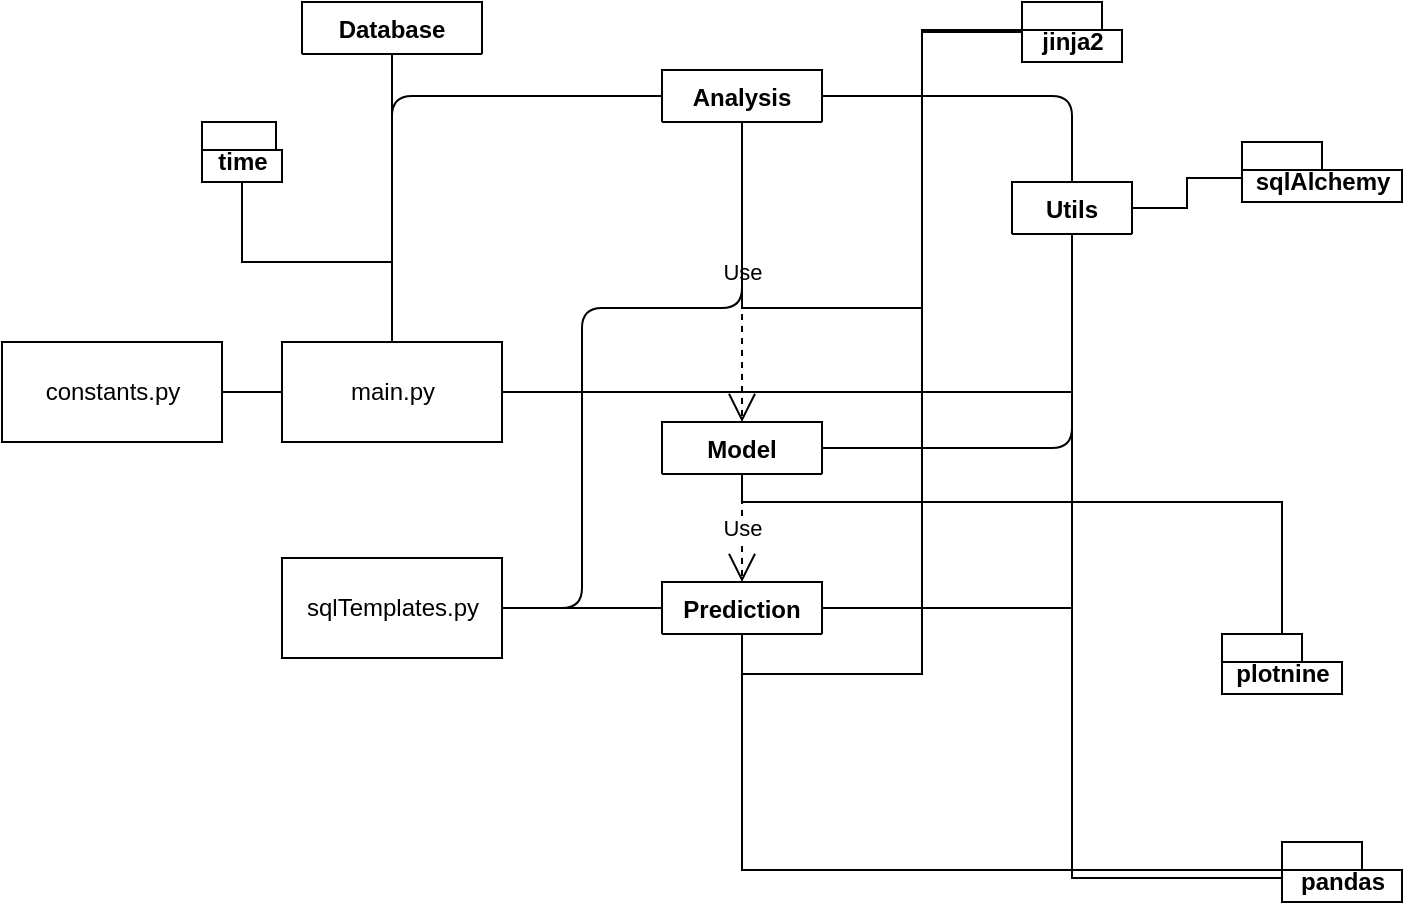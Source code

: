 <mxfile version="14.4.9" type="github">
  <diagram id="C5RBs43oDa-KdzZeNtuy" name="Page-1">
    <mxGraphModel dx="1002" dy="683" grid="1" gridSize="10" guides="1" tooltips="1" connect="1" arrows="1" fold="1" page="1" pageScale="1" pageWidth="827" pageHeight="1169" math="0" shadow="0">
      <root>
        <mxCell id="WIyWlLk6GJQsqaUBKTNV-0" />
        <mxCell id="WIyWlLk6GJQsqaUBKTNV-1" parent="WIyWlLk6GJQsqaUBKTNV-0" />
        <mxCell id="Bsu9NjQxNURBnWHIHruh-0" value="Database" style="swimlane;fontStyle=1;align=center;verticalAlign=top;childLayout=stackLayout;horizontal=1;startSize=26;horizontalStack=0;resizeParent=1;resizeParentMax=0;resizeLast=0;collapsible=1;marginBottom=0;direction=east;" vertex="1" collapsed="1" parent="WIyWlLk6GJQsqaUBKTNV-1">
          <mxGeometry x="200" y="110" width="90" height="26" as="geometry">
            <mxRectangle x="100" y="110" width="160" height="112" as="alternateBounds" />
          </mxGeometry>
        </mxCell>
        <mxCell id="Bsu9NjQxNURBnWHIHruh-1" value="+ field: db_connection" style="text;strokeColor=none;fillColor=none;align=left;verticalAlign=top;spacingLeft=4;spacingRight=4;overflow=hidden;rotatable=0;points=[[0,0.5],[1,0.5]];portConstraint=eastwest;" vertex="1" parent="Bsu9NjQxNURBnWHIHruh-0">
          <mxGeometry y="26" width="90" height="26" as="geometry" />
        </mxCell>
        <mxCell id="Bsu9NjQxNURBnWHIHruh-4" value="+ field: engine" style="text;strokeColor=none;fillColor=none;align=left;verticalAlign=top;spacingLeft=4;spacingRight=4;overflow=hidden;rotatable=0;points=[[0,0.5],[1,0.5]];portConstraint=eastwest;" vertex="1" parent="Bsu9NjQxNURBnWHIHruh-0">
          <mxGeometry y="52" width="90" height="26" as="geometry" />
        </mxCell>
        <mxCell id="Bsu9NjQxNURBnWHIHruh-2" value="" style="line;strokeWidth=1;fillColor=none;align=left;verticalAlign=middle;spacingTop=-1;spacingLeft=3;spacingRight=3;rotatable=0;labelPosition=right;points=[];portConstraint=eastwest;" vertex="1" parent="Bsu9NjQxNURBnWHIHruh-0">
          <mxGeometry y="78" width="90" height="8" as="geometry" />
        </mxCell>
        <mxCell id="Bsu9NjQxNURBnWHIHruh-3" value="+ import_df(self,dataframe,name):" style="text;strokeColor=none;fillColor=none;align=left;verticalAlign=top;spacingLeft=4;spacingRight=4;overflow=hidden;rotatable=0;points=[[0,0.5],[1,0.5]];portConstraint=eastwest;" vertex="1" parent="Bsu9NjQxNURBnWHIHruh-0">
          <mxGeometry y="86" width="90" height="26" as="geometry" />
        </mxCell>
        <mxCell id="Bsu9NjQxNURBnWHIHruh-5" value="Analysis" style="swimlane;fontStyle=1;align=center;verticalAlign=top;childLayout=stackLayout;horizontal=1;startSize=26;horizontalStack=0;resizeParent=1;resizeParentMax=0;resizeLast=0;collapsible=1;marginBottom=0;direction=east;" vertex="1" collapsed="1" parent="WIyWlLk6GJQsqaUBKTNV-1">
          <mxGeometry x="380" y="144" width="80" height="26" as="geometry">
            <mxRectangle x="370" y="110" width="160" height="528" as="alternateBounds" />
          </mxGeometry>
        </mxCell>
        <mxCell id="Bsu9NjQxNURBnWHIHruh-6" value="+ field: engine" style="text;strokeColor=none;fillColor=none;align=left;verticalAlign=top;spacingLeft=4;spacingRight=4;overflow=hidden;rotatable=0;points=[[0,0.5],[1,0.5]];portConstraint=eastwest;" vertex="1" parent="Bsu9NjQxNURBnWHIHruh-5">
          <mxGeometry y="26" width="80" height="26" as="geometry" />
        </mxCell>
        <mxCell id="Bsu9NjQxNURBnWHIHruh-7" value="+ field: dataset" style="text;strokeColor=none;fillColor=none;align=left;verticalAlign=top;spacingLeft=4;spacingRight=4;overflow=hidden;rotatable=0;points=[[0,0.5],[1,0.5]];portConstraint=eastwest;" vertex="1" parent="Bsu9NjQxNURBnWHIHruh-5">
          <mxGeometry y="52" width="80" height="26" as="geometry" />
        </mxCell>
        <mxCell id="Bsu9NjQxNURBnWHIHruh-22" value="+ field: model_id" style="text;strokeColor=none;fillColor=none;align=left;verticalAlign=top;spacingLeft=4;spacingRight=4;overflow=hidden;rotatable=0;points=[[0,0.5],[1,0.5]];portConstraint=eastwest;" vertex="1" parent="Bsu9NjQxNURBnWHIHruh-5">
          <mxGeometry y="78" width="80" height="26" as="geometry" />
        </mxCell>
        <mxCell id="Bsu9NjQxNURBnWHIHruh-12" value="+ field: seed" style="text;strokeColor=none;fillColor=none;align=left;verticalAlign=top;spacingLeft=4;spacingRight=4;overflow=hidden;rotatable=0;points=[[0,0.5],[1,0.5]];portConstraint=eastwest;" vertex="1" parent="Bsu9NjQxNURBnWHIHruh-5">
          <mxGeometry y="104" width="80" height="26" as="geometry" />
        </mxCell>
        <mxCell id="Bsu9NjQxNURBnWHIHruh-23" value="+ field: ratio" style="text;strokeColor=none;fillColor=none;align=left;verticalAlign=top;spacingLeft=4;spacingRight=4;overflow=hidden;rotatable=0;points=[[0,0.5],[1,0.5]];portConstraint=eastwest;" vertex="1" parent="Bsu9NjQxNURBnWHIHruh-5">
          <mxGeometry y="130" width="80" height="26" as="geometry" />
        </mxCell>
        <mxCell id="Bsu9NjQxNURBnWHIHruh-11" value="+ field: train" style="text;strokeColor=none;fillColor=none;align=left;verticalAlign=top;spacingLeft=4;spacingRight=4;overflow=hidden;rotatable=0;points=[[0,0.5],[1,0.5]];portConstraint=eastwest;" vertex="1" parent="Bsu9NjQxNURBnWHIHruh-5">
          <mxGeometry y="156" width="80" height="26" as="geometry" />
        </mxCell>
        <mxCell id="Bsu9NjQxNURBnWHIHruh-13" value="+ field: eval" style="text;strokeColor=none;fillColor=none;align=left;verticalAlign=top;spacingLeft=4;spacingRight=4;overflow=hidden;rotatable=0;points=[[0,0.5],[1,0.5]];portConstraint=eastwest;" vertex="1" parent="Bsu9NjQxNURBnWHIHruh-5">
          <mxGeometry y="182" width="80" height="26" as="geometry" />
        </mxCell>
        <mxCell id="Bsu9NjQxNURBnWHIHruh-81" value="+ field: target" style="text;strokeColor=none;fillColor=none;align=left;verticalAlign=top;spacingLeft=4;spacingRight=4;overflow=hidden;rotatable=0;points=[[0,0.5],[1,0.5]];portConstraint=eastwest;" vertex="1" parent="Bsu9NjQxNURBnWHIHruh-5">
          <mxGeometry y="208" width="80" height="26" as="geometry" />
        </mxCell>
        <mxCell id="Bsu9NjQxNURBnWHIHruh-82" value="+ field: catFeatures" style="text;strokeColor=none;fillColor=none;align=left;verticalAlign=top;spacingLeft=4;spacingRight=4;overflow=hidden;rotatable=0;points=[[0,0.5],[1,0.5]];portConstraint=eastwest;" vertex="1" parent="Bsu9NjQxNURBnWHIHruh-5">
          <mxGeometry y="234" width="80" height="26" as="geometry" />
        </mxCell>
        <mxCell id="Bsu9NjQxNURBnWHIHruh-83" value="+ field: numFeatures" style="text;strokeColor=none;fillColor=none;align=left;verticalAlign=top;spacingLeft=4;spacingRight=4;overflow=hidden;rotatable=0;points=[[0,0.5],[1,0.5]];portConstraint=eastwest;" vertex="1" parent="Bsu9NjQxNURBnWHIHruh-5">
          <mxGeometry y="260" width="80" height="26" as="geometry" />
        </mxCell>
        <mxCell id="Bsu9NjQxNURBnWHIHruh-84" value="+ field: bins" style="text;strokeColor=none;fillColor=none;align=left;verticalAlign=top;spacingLeft=4;spacingRight=4;overflow=hidden;rotatable=0;points=[[0,0.5],[1,0.5]];portConstraint=eastwest;" vertex="1" parent="Bsu9NjQxNURBnWHIHruh-5">
          <mxGeometry y="286" width="80" height="26" as="geometry" />
        </mxCell>
        <mxCell id="Bsu9NjQxNURBnWHIHruh-8" value="" style="line;strokeWidth=1;fillColor=none;align=left;verticalAlign=middle;spacingTop=-1;spacingLeft=3;spacingRight=3;rotatable=0;labelPosition=right;points=[];portConstraint=eastwest;" vertex="1" parent="Bsu9NjQxNURBnWHIHruh-5">
          <mxGeometry y="312" width="80" height="8" as="geometry" />
        </mxCell>
        <mxCell id="Bsu9NjQxNURBnWHIHruh-9" value="+ get_cat_feat(self)" style="text;strokeColor=none;fillColor=none;align=left;verticalAlign=top;spacingLeft=4;spacingRight=4;overflow=hidden;rotatable=0;points=[[0,0.5],[1,0.5]];portConstraint=eastwest;" vertex="1" parent="Bsu9NjQxNURBnWHIHruh-5">
          <mxGeometry y="320" width="80" height="26" as="geometry" />
        </mxCell>
        <mxCell id="Bsu9NjQxNURBnWHIHruh-15" value="+ get_num_feat(self)" style="text;strokeColor=none;fillColor=none;align=left;verticalAlign=top;spacingLeft=4;spacingRight=4;overflow=hidden;rotatable=0;points=[[0,0.5],[1,0.5]];portConstraint=eastwest;" vertex="1" parent="Bsu9NjQxNURBnWHIHruh-5">
          <mxGeometry y="346" width="80" height="26" as="geometry" />
        </mxCell>
        <mxCell id="Bsu9NjQxNURBnWHIHruh-16" value="+ drop(self)" style="text;strokeColor=none;fillColor=none;align=left;verticalAlign=top;spacingLeft=4;spacingRight=4;overflow=hidden;rotatable=0;points=[[0,0.5],[1,0.5]];portConstraint=eastwest;" vertex="1" parent="Bsu9NjQxNURBnWHIHruh-5">
          <mxGeometry y="372" width="80" height="26" as="geometry" />
        </mxCell>
        <mxCell id="Bsu9NjQxNURBnWHIHruh-17" value="+ train_test_split(self)" style="text;strokeColor=none;fillColor=none;align=left;verticalAlign=top;spacingLeft=4;spacingRight=4;overflow=hidden;rotatable=0;points=[[0,0.5],[1,0.5]];portConstraint=eastwest;" vertex="1" parent="Bsu9NjQxNURBnWHIHruh-5">
          <mxGeometry y="398" width="80" height="26" as="geometry" />
        </mxCell>
        <mxCell id="Bsu9NjQxNURBnWHIHruh-18" value="+ train_test_split(self)" style="text;strokeColor=none;fillColor=none;align=left;verticalAlign=top;spacingLeft=4;spacingRight=4;overflow=hidden;rotatable=0;points=[[0,0.5],[1,0.5]];portConstraint=eastwest;" vertex="1" parent="Bsu9NjQxNURBnWHIHruh-5">
          <mxGeometry y="424" width="80" height="26" as="geometry" />
        </mxCell>
        <mxCell id="Bsu9NjQxNURBnWHIHruh-19" value="+ rank(self,table_train,catFeatures,numFeatures,bins)" style="text;strokeColor=none;fillColor=none;align=left;verticalAlign=top;spacingLeft=4;spacingRight=4;overflow=hidden;rotatable=0;points=[[0,0.5],[1,0.5]];portConstraint=eastwest;" vertex="1" parent="Bsu9NjQxNURBnWHIHruh-5">
          <mxGeometry y="450" width="80" height="26" as="geometry" />
        </mxCell>
        <mxCell id="Bsu9NjQxNURBnWHIHruh-20" value="+ estimate(self,catFeatures,bins,numFeatures)" style="text;strokeColor=none;fillColor=none;align=left;verticalAlign=top;spacingLeft=4;spacingRight=4;overflow=hidden;rotatable=0;points=[[0,0.5],[1,0.5]];portConstraint=eastwest;" vertex="1" parent="Bsu9NjQxNURBnWHIHruh-5">
          <mxGeometry y="476" width="80" height="26" as="geometry" />
        </mxCell>
        <mxCell id="Bsu9NjQxNURBnWHIHruh-21" value="+ estimate(self,catFeatures,bins,numFeatures)" style="text;strokeColor=none;fillColor=none;align=left;verticalAlign=top;spacingLeft=4;spacingRight=4;overflow=hidden;rotatable=0;points=[[0,0.5],[1,0.5]];portConstraint=eastwest;" vertex="1" parent="Bsu9NjQxNURBnWHIHruh-5">
          <mxGeometry y="502" width="80" height="26" as="geometry" />
        </mxCell>
        <mxCell id="Bsu9NjQxNURBnWHIHruh-28" value="Model" style="swimlane;fontStyle=1;align=center;verticalAlign=top;childLayout=stackLayout;horizontal=1;startSize=26;horizontalStack=0;resizeParent=1;resizeParentMax=0;resizeLast=0;collapsible=1;marginBottom=0;direction=east;" vertex="1" collapsed="1" parent="WIyWlLk6GJQsqaUBKTNV-1">
          <mxGeometry x="380" y="320" width="80" height="26" as="geometry">
            <mxRectangle x="240" y="140" width="160" height="242" as="alternateBounds" />
          </mxGeometry>
        </mxCell>
        <mxCell id="Bsu9NjQxNURBnWHIHruh-29" value="+ field: analysis" style="text;strokeColor=none;fillColor=none;align=left;verticalAlign=top;spacingLeft=4;spacingRight=4;overflow=hidden;rotatable=0;points=[[0,0.5],[1,0.5]];portConstraint=eastwest;" vertex="1" parent="Bsu9NjQxNURBnWHIHruh-28">
          <mxGeometry y="26" width="80" height="26" as="geometry" />
        </mxCell>
        <mxCell id="Bsu9NjQxNURBnWHIHruh-51" value="+ field: catFeatures" style="text;strokeColor=none;fillColor=none;align=left;verticalAlign=top;spacingLeft=4;spacingRight=4;overflow=hidden;rotatable=0;points=[[0,0.5],[1,0.5]];portConstraint=eastwest;" vertex="1" parent="Bsu9NjQxNURBnWHIHruh-28">
          <mxGeometry y="52" width="80" height="26" as="geometry" />
        </mxCell>
        <mxCell id="Bsu9NjQxNURBnWHIHruh-52" value="+ field: numFeatures" style="text;strokeColor=none;fillColor=none;align=left;verticalAlign=top;spacingLeft=4;spacingRight=4;overflow=hidden;rotatable=0;points=[[0,0.5],[1,0.5]];portConstraint=eastwest;" vertex="1" parent="Bsu9NjQxNURBnWHIHruh-28">
          <mxGeometry y="78" width="80" height="26" as="geometry" />
        </mxCell>
        <mxCell id="Bsu9NjQxNURBnWHIHruh-53" value="+ field: model_id" style="text;strokeColor=none;fillColor=none;align=left;verticalAlign=top;spacingLeft=4;spacingRight=4;overflow=hidden;rotatable=0;points=[[0,0.5],[1,0.5]];portConstraint=eastwest;" vertex="1" parent="Bsu9NjQxNURBnWHIHruh-28">
          <mxGeometry y="104" width="80" height="26" as="geometry" />
        </mxCell>
        <mxCell id="Bsu9NjQxNURBnWHIHruh-54" value="+ field: bins" style="text;strokeColor=none;fillColor=none;align=left;verticalAlign=top;spacingLeft=4;spacingRight=4;overflow=hidden;rotatable=0;points=[[0,0.5],[1,0.5]];portConstraint=eastwest;" vertex="1" parent="Bsu9NjQxNURBnWHIHruh-28">
          <mxGeometry y="130" width="80" height="26" as="geometry" />
        </mxCell>
        <mxCell id="Bsu9NjQxNURBnWHIHruh-41" value="" style="line;strokeWidth=1;fillColor=none;align=left;verticalAlign=middle;spacingTop=-1;spacingLeft=3;spacingRight=3;rotatable=0;labelPosition=right;points=[];portConstraint=eastwest;" vertex="1" parent="Bsu9NjQxNURBnWHIHruh-28">
          <mxGeometry y="156" width="80" height="8" as="geometry" />
        </mxCell>
        <mxCell id="Bsu9NjQxNURBnWHIHruh-49" value="+ visualize1D(self,feature1,target)" style="text;strokeColor=none;fillColor=none;align=left;verticalAlign=top;spacingLeft=4;spacingRight=4;overflow=hidden;rotatable=0;points=[[0,0.5],[1,0.5]];portConstraint=eastwest;" vertex="1" parent="Bsu9NjQxNURBnWHIHruh-28">
          <mxGeometry y="164" width="80" height="26" as="geometry" />
        </mxCell>
        <mxCell id="Bsu9NjQxNURBnWHIHruh-58" value="+ visualize2D(self,numFeat,catFeat,target)" style="text;strokeColor=none;fillColor=none;align=left;verticalAlign=top;spacingLeft=4;spacingRight=4;overflow=hidden;rotatable=0;points=[[0,0.5],[1,0.5]];portConstraint=eastwest;" vertex="1" parent="Bsu9NjQxNURBnWHIHruh-28">
          <mxGeometry y="190" width="80" height="26" as="geometry" />
        </mxCell>
        <mxCell id="Bsu9NjQxNURBnWHIHruh-59" value="+ predict(self)" style="text;strokeColor=none;fillColor=none;align=left;verticalAlign=top;spacingLeft=4;spacingRight=4;overflow=hidden;rotatable=0;points=[[0,0.5],[1,0.5]];portConstraint=eastwest;" vertex="1" parent="Bsu9NjQxNURBnWHIHruh-28">
          <mxGeometry y="216" width="80" height="26" as="geometry" />
        </mxCell>
        <mxCell id="Bsu9NjQxNURBnWHIHruh-129" style="edgeStyle=orthogonalEdgeStyle;rounded=0;orthogonalLoop=1;jettySize=auto;html=1;exitX=1;exitY=0.5;exitDx=0;exitDy=0;startArrow=none;startFill=0;endArrow=none;endFill=0;" edge="1" parent="WIyWlLk6GJQsqaUBKTNV-1" source="Bsu9NjQxNURBnWHIHruh-60" target="Bsu9NjQxNURBnWHIHruh-85">
          <mxGeometry relative="1" as="geometry" />
        </mxCell>
        <mxCell id="Bsu9NjQxNURBnWHIHruh-60" value="Prediction" style="swimlane;fontStyle=1;align=center;verticalAlign=top;childLayout=stackLayout;horizontal=1;startSize=26;horizontalStack=0;resizeParent=1;resizeParentMax=0;resizeLast=0;collapsible=1;marginBottom=0;direction=east;" vertex="1" collapsed="1" parent="WIyWlLk6GJQsqaUBKTNV-1">
          <mxGeometry x="380" y="400" width="80" height="26" as="geometry">
            <mxRectangle x="40" y="170" width="160" height="242" as="alternateBounds" />
          </mxGeometry>
        </mxCell>
        <mxCell id="Bsu9NjQxNURBnWHIHruh-61" value="+ field: model" style="text;strokeColor=none;fillColor=none;align=left;verticalAlign=top;spacingLeft=4;spacingRight=4;overflow=hidden;rotatable=0;points=[[0,0.5],[1,0.5]];portConstraint=eastwest;" vertex="1" parent="Bsu9NjQxNURBnWHIHruh-60">
          <mxGeometry y="26" width="80" height="26" as="geometry" />
        </mxCell>
        <mxCell id="Bsu9NjQxNURBnWHIHruh-62" value="+ field: eval" style="text;strokeColor=none;fillColor=none;align=left;verticalAlign=top;spacingLeft=4;spacingRight=4;overflow=hidden;rotatable=0;points=[[0,0.5],[1,0.5]];portConstraint=eastwest;" vertex="1" parent="Bsu9NjQxNURBnWHIHruh-60">
          <mxGeometry y="52" width="80" height="26" as="geometry" />
        </mxCell>
        <mxCell id="Bsu9NjQxNURBnWHIHruh-63" value="+ field: model_id" style="text;strokeColor=none;fillColor=none;align=left;verticalAlign=top;spacingLeft=4;spacingRight=4;overflow=hidden;rotatable=0;points=[[0,0.5],[1,0.5]];portConstraint=eastwest;" vertex="1" parent="Bsu9NjQxNURBnWHIHruh-60">
          <mxGeometry y="78" width="80" height="26" as="geometry" />
        </mxCell>
        <mxCell id="Bsu9NjQxNURBnWHIHruh-64" value="+ field: target" style="text;strokeColor=none;fillColor=none;align=left;verticalAlign=top;spacingLeft=4;spacingRight=4;overflow=hidden;rotatable=0;points=[[0,0.5],[1,0.5]];portConstraint=eastwest;" vertex="1" parent="Bsu9NjQxNURBnWHIHruh-60">
          <mxGeometry y="104" width="80" height="26" as="geometry" />
        </mxCell>
        <mxCell id="Bsu9NjQxNURBnWHIHruh-65" value="+ field: numFeatures" style="text;strokeColor=none;fillColor=none;align=left;verticalAlign=top;spacingLeft=4;spacingRight=4;overflow=hidden;rotatable=0;points=[[0,0.5],[1,0.5]];portConstraint=eastwest;" vertex="1" parent="Bsu9NjQxNURBnWHIHruh-60">
          <mxGeometry y="130" width="80" height="26" as="geometry" />
        </mxCell>
        <mxCell id="Bsu9NjQxNURBnWHIHruh-66" value="+ field: catFeatures" style="text;strokeColor=none;fillColor=none;align=left;verticalAlign=top;spacingLeft=4;spacingRight=4;overflow=hidden;rotatable=0;points=[[0,0.5],[1,0.5]];portConstraint=eastwest;" vertex="1" parent="Bsu9NjQxNURBnWHIHruh-60">
          <mxGeometry y="156" width="80" height="26" as="geometry" />
        </mxCell>
        <mxCell id="Bsu9NjQxNURBnWHIHruh-68" value="" style="line;strokeWidth=1;fillColor=none;align=left;verticalAlign=middle;spacingTop=-1;spacingLeft=3;spacingRight=3;rotatable=0;labelPosition=right;points=[];portConstraint=eastwest;" vertex="1" parent="Bsu9NjQxNURBnWHIHruh-60">
          <mxGeometry y="182" width="80" height="8" as="geometry" />
        </mxCell>
        <mxCell id="Bsu9NjQxNURBnWHIHruh-69" value="+ predict(self,eval)" style="text;strokeColor=none;fillColor=none;align=left;verticalAlign=top;spacingLeft=4;spacingRight=4;overflow=hidden;rotatable=0;points=[[0,0.5],[1,0.5]];portConstraint=eastwest;" vertex="1" parent="Bsu9NjQxNURBnWHIHruh-60">
          <mxGeometry y="190" width="80" height="26" as="geometry" />
        </mxCell>
        <mxCell id="Bsu9NjQxNURBnWHIHruh-70" value="+ accuracy(self)" style="text;strokeColor=none;fillColor=none;align=left;verticalAlign=top;spacingLeft=4;spacingRight=4;overflow=hidden;rotatable=0;points=[[0,0.5],[1,0.5]];portConstraint=eastwest;" vertex="1" parent="Bsu9NjQxNURBnWHIHruh-60">
          <mxGeometry y="216" width="80" height="26" as="geometry" />
        </mxCell>
        <mxCell id="Bsu9NjQxNURBnWHIHruh-79" value="Use" style="endArrow=open;endSize=12;dashed=1;html=1;" edge="1" parent="WIyWlLk6GJQsqaUBKTNV-1" source="Bsu9NjQxNURBnWHIHruh-5" target="Bsu9NjQxNURBnWHIHruh-28">
          <mxGeometry width="160" relative="1" as="geometry">
            <mxPoint x="340" y="350" as="sourcePoint" />
            <mxPoint x="500" y="350" as="targetPoint" />
          </mxGeometry>
        </mxCell>
        <mxCell id="Bsu9NjQxNURBnWHIHruh-80" value="Use" style="endArrow=open;endSize=12;dashed=1;html=1;" edge="1" parent="WIyWlLk6GJQsqaUBKTNV-1" source="Bsu9NjQxNURBnWHIHruh-28" target="Bsu9NjQxNURBnWHIHruh-60">
          <mxGeometry width="160" relative="1" as="geometry">
            <mxPoint x="490" y="306" as="sourcePoint" />
            <mxPoint x="490" y="360" as="targetPoint" />
          </mxGeometry>
        </mxCell>
        <mxCell id="Bsu9NjQxNURBnWHIHruh-85" value="Utils" style="swimlane;fontStyle=1;align=center;verticalAlign=top;childLayout=stackLayout;horizontal=1;startSize=26;horizontalStack=0;resizeParent=1;resizeParentMax=0;resizeLast=0;collapsible=1;marginBottom=0;" vertex="1" collapsed="1" parent="WIyWlLk6GJQsqaUBKTNV-1">
          <mxGeometry x="555" y="200" width="60" height="26" as="geometry">
            <mxRectangle x="280" y="210" width="160" height="138" as="alternateBounds" />
          </mxGeometry>
        </mxCell>
        <mxCell id="Bsu9NjQxNURBnWHIHruh-87" value="" style="line;strokeWidth=1;fillColor=none;align=left;verticalAlign=middle;spacingTop=-1;spacingLeft=3;spacingRight=3;rotatable=0;labelPosition=right;points=[];portConstraint=eastwest;" vertex="1" parent="Bsu9NjQxNURBnWHIHruh-85">
          <mxGeometry y="26" width="60" height="8" as="geometry" />
        </mxCell>
        <mxCell id="Bsu9NjQxNURBnWHIHruh-88" value="+ set_connection(db):" style="text;strokeColor=none;fillColor=none;align=left;verticalAlign=top;spacingLeft=4;spacingRight=4;overflow=hidden;rotatable=0;points=[[0,0.5],[1,0.5]];portConstraint=eastwest;" vertex="1" parent="Bsu9NjQxNURBnWHIHruh-85">
          <mxGeometry y="34" width="60" height="26" as="geometry" />
        </mxCell>
        <mxCell id="Bsu9NjQxNURBnWHIHruh-89" value="+ get_connection(engine):" style="text;strokeColor=none;fillColor=none;align=left;verticalAlign=top;spacingLeft=4;spacingRight=4;overflow=hidden;rotatable=0;points=[[0,0.5],[1,0.5]];portConstraint=eastwest;" vertex="1" parent="Bsu9NjQxNURBnWHIHruh-85">
          <mxGeometry y="60" width="60" height="26" as="geometry" />
        </mxCell>
        <mxCell id="Bsu9NjQxNURBnWHIHruh-90" value="+ disconnect_connection(engine):" style="text;strokeColor=none;fillColor=none;align=left;verticalAlign=top;spacingLeft=4;spacingRight=4;overflow=hidden;rotatable=0;points=[[0,0.5],[1,0.5]];portConstraint=eastwest;" vertex="1" parent="Bsu9NjQxNURBnWHIHruh-85">
          <mxGeometry y="86" width="60" height="26" as="geometry" />
        </mxCell>
        <mxCell id="Bsu9NjQxNURBnWHIHruh-91" value="+ execute(desc,query,engine):" style="text;strokeColor=none;fillColor=none;align=left;verticalAlign=top;spacingLeft=4;spacingRight=4;overflow=hidden;rotatable=0;points=[[0,0.5],[1,0.5]];portConstraint=eastwest;" vertex="1" parent="Bsu9NjQxNURBnWHIHruh-85">
          <mxGeometry y="112" width="60" height="26" as="geometry" />
        </mxCell>
        <mxCell id="Bsu9NjQxNURBnWHIHruh-102" value="" style="endArrow=none;html=1;edgeStyle=orthogonalEdgeStyle;" edge="1" parent="WIyWlLk6GJQsqaUBKTNV-1" source="Bsu9NjQxNURBnWHIHruh-5" target="Bsu9NjQxNURBnWHIHruh-85">
          <mxGeometry relative="1" as="geometry">
            <mxPoint x="475" y="203" as="sourcePoint" />
            <mxPoint x="590.034" y="286" as="targetPoint" />
          </mxGeometry>
        </mxCell>
        <mxCell id="Bsu9NjQxNURBnWHIHruh-103" value="" style="endArrow=none;html=1;edgeStyle=orthogonalEdgeStyle;" edge="1" parent="WIyWlLk6GJQsqaUBKTNV-1" source="Bsu9NjQxNURBnWHIHruh-28" target="Bsu9NjQxNURBnWHIHruh-85">
          <mxGeometry relative="1" as="geometry">
            <mxPoint x="530" y="400" as="sourcePoint" />
            <mxPoint x="620" y="426" as="targetPoint" />
          </mxGeometry>
        </mxCell>
        <mxCell id="Bsu9NjQxNURBnWHIHruh-126" style="edgeStyle=orthogonalEdgeStyle;rounded=0;orthogonalLoop=1;jettySize=auto;html=1;exitX=1;exitY=0.5;exitDx=0;exitDy=0;startArrow=none;startFill=0;endArrow=none;endFill=0;" edge="1" parent="WIyWlLk6GJQsqaUBKTNV-1" source="Bsu9NjQxNURBnWHIHruh-105" target="Bsu9NjQxNURBnWHIHruh-85">
          <mxGeometry relative="1" as="geometry" />
        </mxCell>
        <mxCell id="Bsu9NjQxNURBnWHIHruh-105" value="main.py" style="html=1;" vertex="1" parent="WIyWlLk6GJQsqaUBKTNV-1">
          <mxGeometry x="190" y="280" width="110" height="50" as="geometry" />
        </mxCell>
        <mxCell id="Bsu9NjQxNURBnWHIHruh-106" value="" style="endArrow=none;html=1;edgeStyle=orthogonalEdgeStyle;" edge="1" parent="WIyWlLk6GJQsqaUBKTNV-1" source="Bsu9NjQxNURBnWHIHruh-105" target="Bsu9NjQxNURBnWHIHruh-0">
          <mxGeometry relative="1" as="geometry">
            <mxPoint x="220" y="180" as="sourcePoint" />
            <mxPoint x="310" y="206" as="targetPoint" />
            <Array as="points">
              <mxPoint x="245" y="193" />
            </Array>
          </mxGeometry>
        </mxCell>
        <mxCell id="Bsu9NjQxNURBnWHIHruh-107" value="" style="endArrow=none;html=1;edgeStyle=orthogonalEdgeStyle;" edge="1" parent="WIyWlLk6GJQsqaUBKTNV-1" source="Bsu9NjQxNURBnWHIHruh-105" target="Bsu9NjQxNURBnWHIHruh-5">
          <mxGeometry relative="1" as="geometry">
            <mxPoint x="240" y="440" as="sourcePoint" />
            <mxPoint x="330" y="466" as="targetPoint" />
            <Array as="points">
              <mxPoint x="245" y="157" />
            </Array>
          </mxGeometry>
        </mxCell>
        <mxCell id="Bsu9NjQxNURBnWHIHruh-108" value="sqlTemplates.py" style="html=1;" vertex="1" parent="WIyWlLk6GJQsqaUBKTNV-1">
          <mxGeometry x="190" y="388" width="110" height="50" as="geometry" />
        </mxCell>
        <mxCell id="Bsu9NjQxNURBnWHIHruh-109" value="" style="endArrow=none;html=1;edgeStyle=orthogonalEdgeStyle;" edge="1" parent="WIyWlLk6GJQsqaUBKTNV-1" source="Bsu9NjQxNURBnWHIHruh-108" target="Bsu9NjQxNURBnWHIHruh-5">
          <mxGeometry relative="1" as="geometry">
            <mxPoint x="230" y="507" as="sourcePoint" />
            <mxPoint x="350.034" y="370" as="targetPoint" />
            <Array as="points">
              <mxPoint x="340" y="413" />
              <mxPoint x="340" y="263" />
            </Array>
          </mxGeometry>
        </mxCell>
        <mxCell id="Bsu9NjQxNURBnWHIHruh-110" value="" style="endArrow=none;html=1;edgeStyle=orthogonalEdgeStyle;" edge="1" parent="WIyWlLk6GJQsqaUBKTNV-1" source="Bsu9NjQxNURBnWHIHruh-108" target="Bsu9NjQxNURBnWHIHruh-60">
          <mxGeometry relative="1" as="geometry">
            <mxPoint x="480" y="433" as="sourcePoint" />
            <mxPoint x="320" y="520" as="targetPoint" />
          </mxGeometry>
        </mxCell>
        <mxCell id="Bsu9NjQxNURBnWHIHruh-111" value="constants.py" style="html=1;" vertex="1" parent="WIyWlLk6GJQsqaUBKTNV-1">
          <mxGeometry x="50" y="280" width="110" height="50" as="geometry" />
        </mxCell>
        <mxCell id="Bsu9NjQxNURBnWHIHruh-112" value="" style="endArrow=none;html=1;edgeStyle=orthogonalEdgeStyle;" edge="1" parent="WIyWlLk6GJQsqaUBKTNV-1" source="Bsu9NjQxNURBnWHIHruh-111" target="Bsu9NjQxNURBnWHIHruh-105">
          <mxGeometry relative="1" as="geometry">
            <mxPoint x="380" y="443" as="sourcePoint" />
            <mxPoint x="500.034" y="306" as="targetPoint" />
          </mxGeometry>
        </mxCell>
        <mxCell id="Bsu9NjQxNURBnWHIHruh-114" style="edgeStyle=orthogonalEdgeStyle;rounded=0;orthogonalLoop=1;jettySize=auto;html=1;exitX=0.5;exitY=1;exitDx=0;exitDy=0;exitPerimeter=0;startArrow=none;startFill=0;endArrow=none;endFill=0;" edge="1" parent="WIyWlLk6GJQsqaUBKTNV-1" source="Bsu9NjQxNURBnWHIHruh-113" target="Bsu9NjQxNURBnWHIHruh-105">
          <mxGeometry relative="1" as="geometry" />
        </mxCell>
        <mxCell id="Bsu9NjQxNURBnWHIHruh-113" value="time" style="shape=folder;fontStyle=1;spacingTop=10;tabWidth=40;tabHeight=14;tabPosition=left;html=1;" vertex="1" parent="WIyWlLk6GJQsqaUBKTNV-1">
          <mxGeometry x="150" y="170" width="40" height="30" as="geometry" />
        </mxCell>
        <mxCell id="Bsu9NjQxNURBnWHIHruh-116" style="edgeStyle=orthogonalEdgeStyle;rounded=0;orthogonalLoop=1;jettySize=auto;html=1;exitX=0;exitY=0;exitDx=0;exitDy=18;exitPerimeter=0;startArrow=none;startFill=0;endArrow=none;endFill=0;" edge="1" parent="WIyWlLk6GJQsqaUBKTNV-1" source="Bsu9NjQxNURBnWHIHruh-115" target="Bsu9NjQxNURBnWHIHruh-85">
          <mxGeometry relative="1" as="geometry" />
        </mxCell>
        <mxCell id="Bsu9NjQxNURBnWHIHruh-115" value="sqlAlchemy" style="shape=folder;fontStyle=1;spacingTop=10;tabWidth=40;tabHeight=14;tabPosition=left;html=1;" vertex="1" parent="WIyWlLk6GJQsqaUBKTNV-1">
          <mxGeometry x="670" y="180" width="80" height="30" as="geometry" />
        </mxCell>
        <mxCell id="Bsu9NjQxNURBnWHIHruh-118" style="edgeStyle=orthogonalEdgeStyle;rounded=0;orthogonalLoop=1;jettySize=auto;html=1;exitX=0;exitY=0;exitDx=0;exitDy=14;exitPerimeter=0;startArrow=none;startFill=0;endArrow=none;endFill=0;" edge="1" parent="WIyWlLk6GJQsqaUBKTNV-1" source="Bsu9NjQxNURBnWHIHruh-117" target="Bsu9NjQxNURBnWHIHruh-5">
          <mxGeometry relative="1" as="geometry">
            <Array as="points">
              <mxPoint x="510" y="124" />
              <mxPoint x="510" y="263" />
              <mxPoint x="420" y="263" />
            </Array>
          </mxGeometry>
        </mxCell>
        <mxCell id="Bsu9NjQxNURBnWHIHruh-117" value="jinja2" style="shape=folder;fontStyle=1;spacingTop=10;tabWidth=40;tabHeight=14;tabPosition=left;html=1;" vertex="1" parent="WIyWlLk6GJQsqaUBKTNV-1">
          <mxGeometry x="560" y="110" width="50" height="30" as="geometry" />
        </mxCell>
        <mxCell id="Bsu9NjQxNURBnWHIHruh-120" style="edgeStyle=orthogonalEdgeStyle;rounded=0;orthogonalLoop=1;jettySize=auto;html=1;exitX=0;exitY=0;exitDx=0;exitDy=18;exitPerimeter=0;startArrow=none;startFill=0;endArrow=none;endFill=0;" edge="1" parent="WIyWlLk6GJQsqaUBKTNV-1" source="Bsu9NjQxNURBnWHIHruh-119" target="Bsu9NjQxNURBnWHIHruh-28">
          <mxGeometry relative="1" as="geometry">
            <Array as="points">
              <mxPoint x="690" y="360" />
              <mxPoint x="420" y="360" />
            </Array>
          </mxGeometry>
        </mxCell>
        <mxCell id="Bsu9NjQxNURBnWHIHruh-119" value="plotnine" style="shape=folder;fontStyle=1;spacingTop=10;tabWidth=40;tabHeight=14;tabPosition=left;html=1;" vertex="1" parent="WIyWlLk6GJQsqaUBKTNV-1">
          <mxGeometry x="660" y="426" width="60" height="30" as="geometry" />
        </mxCell>
        <mxCell id="Bsu9NjQxNURBnWHIHruh-124" style="edgeStyle=orthogonalEdgeStyle;rounded=0;orthogonalLoop=1;jettySize=auto;html=1;entryX=0.5;entryY=1;entryDx=0;entryDy=0;startArrow=none;startFill=0;endArrow=none;endFill=0;" edge="1" parent="WIyWlLk6GJQsqaUBKTNV-1" source="Bsu9NjQxNURBnWHIHruh-117" target="Bsu9NjQxNURBnWHIHruh-60">
          <mxGeometry relative="1" as="geometry">
            <mxPoint x="690" y="468" as="sourcePoint" />
          </mxGeometry>
        </mxCell>
        <mxCell id="Bsu9NjQxNURBnWHIHruh-125" style="edgeStyle=orthogonalEdgeStyle;rounded=0;orthogonalLoop=1;jettySize=auto;html=1;exitX=0;exitY=0;exitDx=0;exitDy=14;exitPerimeter=0;startArrow=none;startFill=0;endArrow=none;endFill=0;" edge="1" parent="WIyWlLk6GJQsqaUBKTNV-1" source="Bsu9NjQxNURBnWHIHruh-122" target="Bsu9NjQxNURBnWHIHruh-60">
          <mxGeometry relative="1" as="geometry" />
        </mxCell>
        <mxCell id="Bsu9NjQxNURBnWHIHruh-127" style="edgeStyle=orthogonalEdgeStyle;rounded=0;orthogonalLoop=1;jettySize=auto;html=1;startArrow=none;startFill=0;endArrow=none;endFill=0;" edge="1" parent="WIyWlLk6GJQsqaUBKTNV-1" source="Bsu9NjQxNURBnWHIHruh-122" target="Bsu9NjQxNURBnWHIHruh-85">
          <mxGeometry relative="1" as="geometry">
            <mxPoint x="570" y="600" as="sourcePoint" />
            <Array as="points">
              <mxPoint x="585" y="548" />
            </Array>
          </mxGeometry>
        </mxCell>
        <mxCell id="Bsu9NjQxNURBnWHIHruh-122" value="pandas" style="shape=folder;fontStyle=1;spacingTop=10;tabWidth=40;tabHeight=14;tabPosition=left;html=1;" vertex="1" parent="WIyWlLk6GJQsqaUBKTNV-1">
          <mxGeometry x="690" y="530" width="60" height="30" as="geometry" />
        </mxCell>
      </root>
    </mxGraphModel>
  </diagram>
</mxfile>
